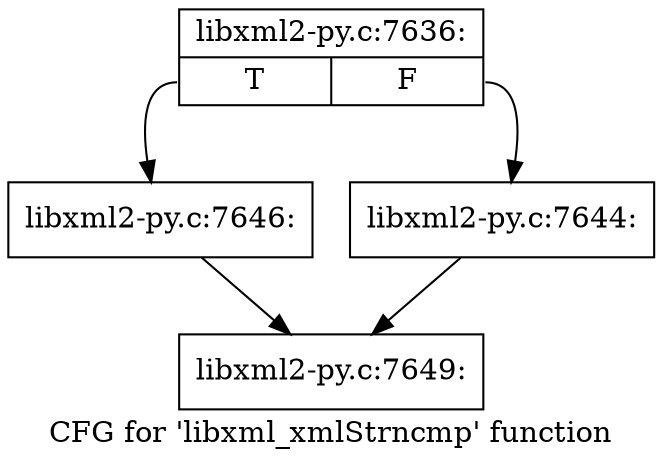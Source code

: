 digraph "CFG for 'libxml_xmlStrncmp' function" {
	label="CFG for 'libxml_xmlStrncmp' function";

	Node0x4359de0 [shape=record,label="{libxml2-py.c:7636:|{<s0>T|<s1>F}}"];
	Node0x4359de0:s0 -> Node0x435d990;
	Node0x4359de0:s1 -> Node0x435d940;
	Node0x435d940 [shape=record,label="{libxml2-py.c:7644:}"];
	Node0x435d940 -> Node0x435b9d0;
	Node0x435d990 [shape=record,label="{libxml2-py.c:7646:}"];
	Node0x435d990 -> Node0x435b9d0;
	Node0x435b9d0 [shape=record,label="{libxml2-py.c:7649:}"];
}
